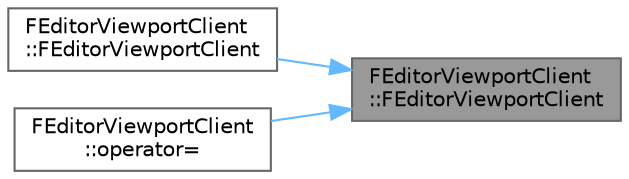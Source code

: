 digraph "FEditorViewportClient::FEditorViewportClient"
{
 // INTERACTIVE_SVG=YES
 // LATEX_PDF_SIZE
  bgcolor="transparent";
  edge [fontname=Helvetica,fontsize=10,labelfontname=Helvetica,labelfontsize=10];
  node [fontname=Helvetica,fontsize=10,shape=box,height=0.2,width=0.4];
  rankdir="RL";
  Node1 [id="Node000001",label="FEditorViewportClient\l::FEditorViewportClient",height=0.2,width=0.4,color="gray40", fillcolor="grey60", style="filled", fontcolor="black",tooltip=" "];
  Node1 -> Node2 [id="edge1_Node000001_Node000002",dir="back",color="steelblue1",style="solid",tooltip=" "];
  Node2 [id="Node000002",label="FEditorViewportClient\l::FEditorViewportClient",height=0.2,width=0.4,color="grey40", fillcolor="white", style="filled",URL="$df/d9e/classFEditorViewportClient.html#a58717d31d01b8bb60f18691e4c0d0048",tooltip="Non-copyable."];
  Node1 -> Node3 [id="edge2_Node000001_Node000003",dir="back",color="steelblue1",style="solid",tooltip=" "];
  Node3 [id="Node000003",label="FEditorViewportClient\l::operator=",height=0.2,width=0.4,color="grey40", fillcolor="white", style="filled",URL="$df/d9e/classFEditorViewportClient.html#a0667e1b53cf4558d8324e7b9ea0b1650",tooltip=" "];
}
